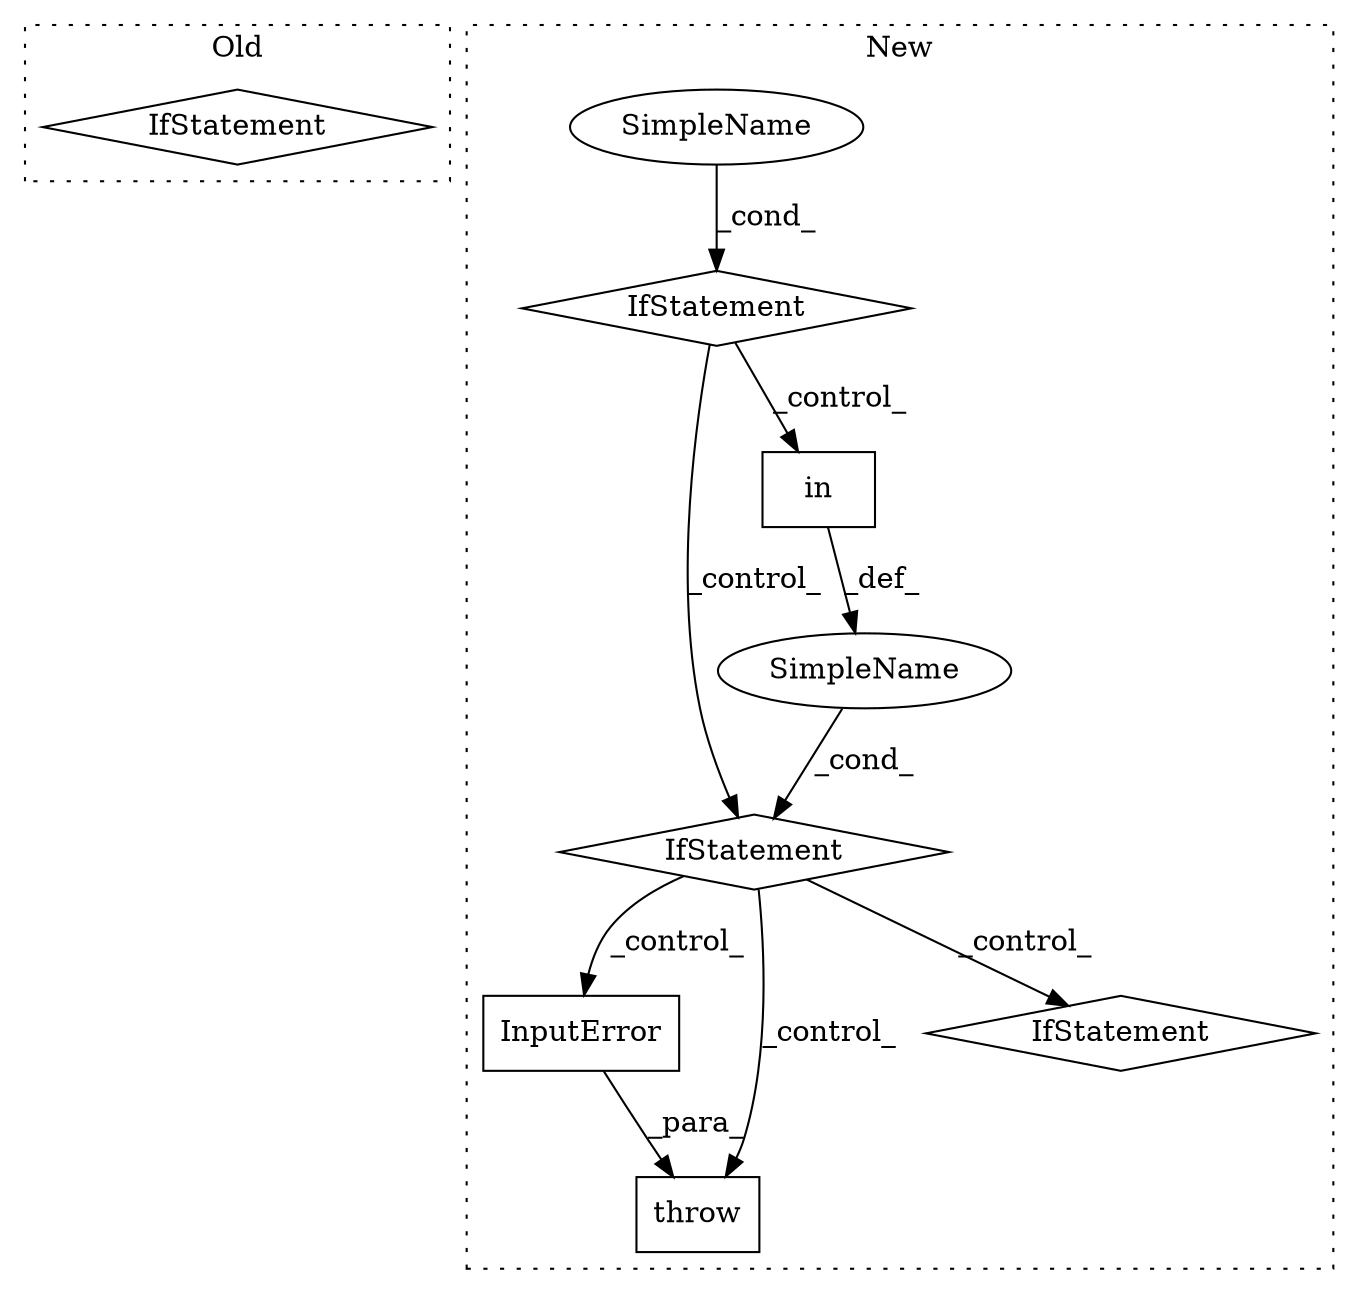digraph G {
subgraph cluster0 {
1 [label="IfStatement" a="25" s="3772,3798" l="4,2" shape="diamond"];
label = "Old";
style="dotted";
}
subgraph cluster1 {
2 [label="InputError" a="32" s="4167,4191" l="11,1" shape="box"];
3 [label="throw" a="53" s="4161" l="6" shape="box"];
4 [label="IfStatement" a="25" s="3991,4026" l="10,2" shape="diamond"];
5 [label="SimpleName" a="42" s="" l="" shape="ellipse"];
6 [label="SimpleName" a="42" s="" l="" shape="ellipse"];
7 [label="IfStatement" a="25" s="3884,3923" l="10,2" shape="diamond"];
8 [label="in" a="105" s="4001" l="25" shape="box"];
9 [label="IfStatement" a="25" s="4214,4277" l="10,2" shape="diamond"];
label = "New";
style="dotted";
}
2 -> 3 [label="_para_"];
4 -> 2 [label="_control_"];
4 -> 9 [label="_control_"];
4 -> 3 [label="_control_"];
5 -> 4 [label="_cond_"];
6 -> 7 [label="_cond_"];
7 -> 8 [label="_control_"];
7 -> 4 [label="_control_"];
8 -> 5 [label="_def_"];
}